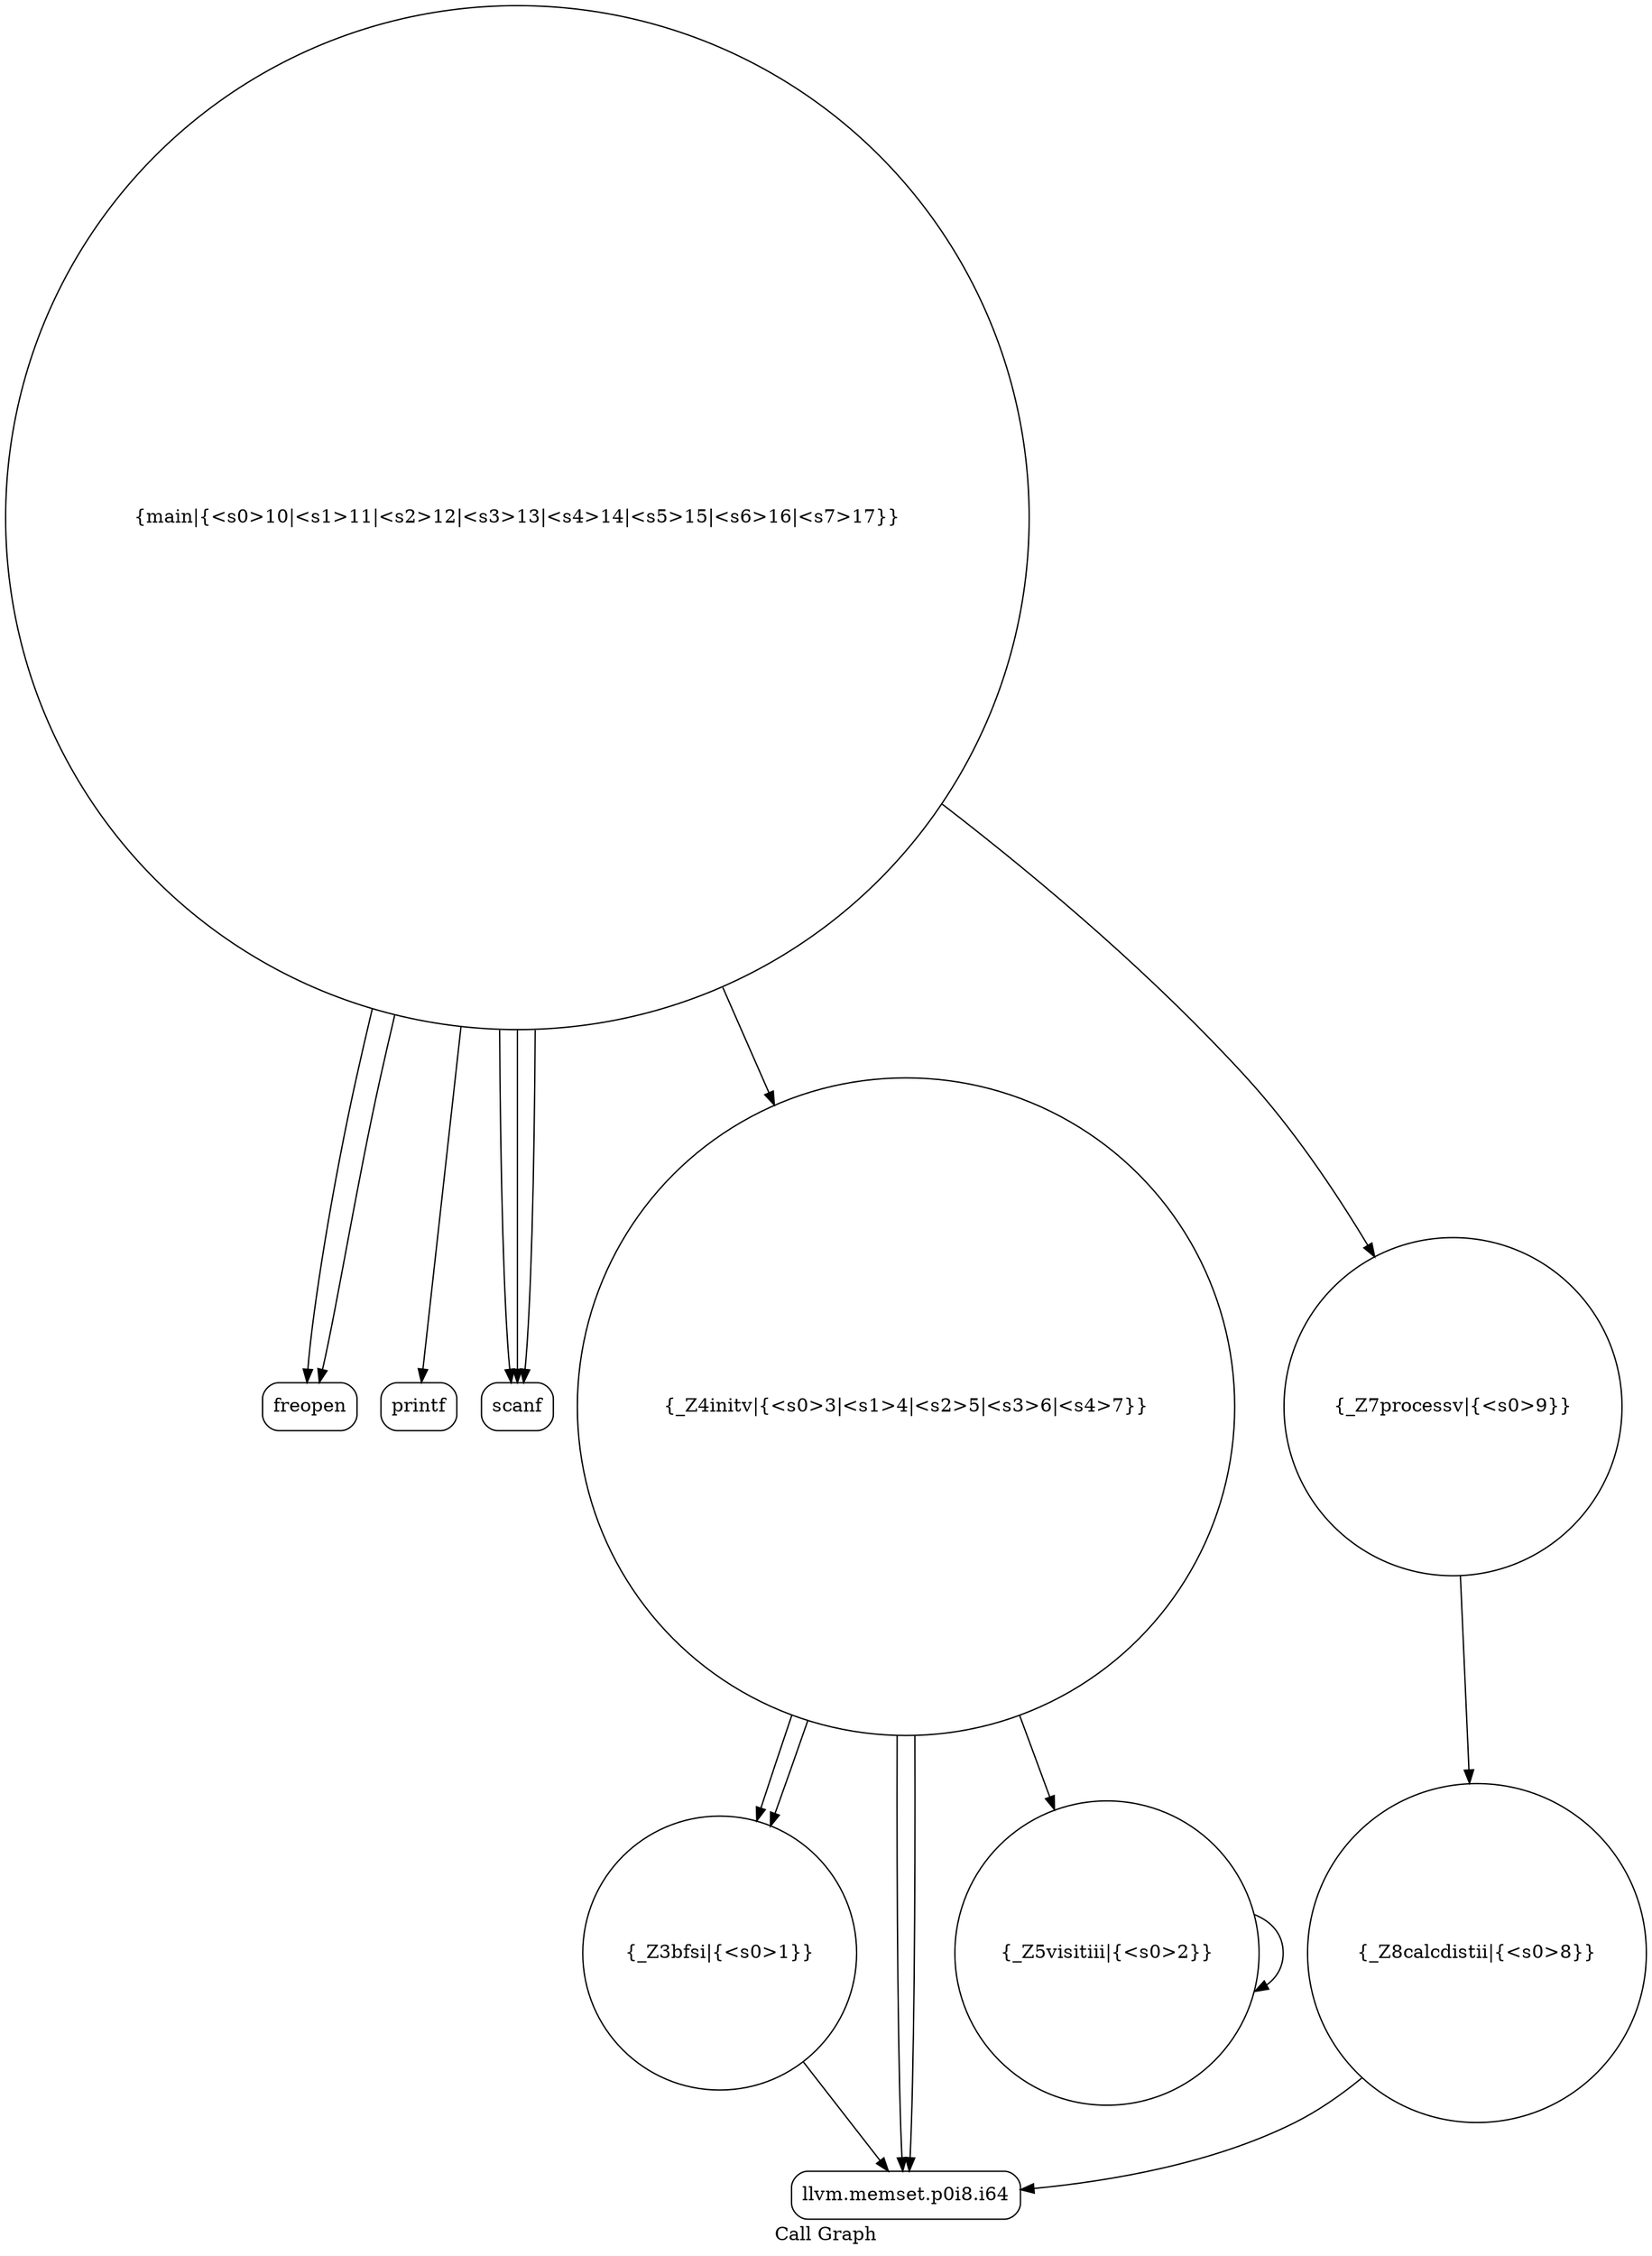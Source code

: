 digraph "Call Graph" {
	label="Call Graph";

	Node0x55627b404a10 [shape=record,shape=circle,label="{_Z3bfsi|{<s0>1}}"];
	Node0x55627b404a10:s0 -> Node0x55627b404ea0[color=black];
	Node0x55627b4051a0 [shape=record,shape=Mrecord,label="{freopen}"];
	Node0x55627b404f20 [shape=record,shape=circle,label="{_Z5visitiii|{<s0>2}}"];
	Node0x55627b404f20:s0 -> Node0x55627b404f20[color=black];
	Node0x55627b4052a0 [shape=record,shape=Mrecord,label="{printf}"];
	Node0x55627b405020 [shape=record,shape=circle,label="{_Z8calcdistii|{<s0>8}}"];
	Node0x55627b405020:s0 -> Node0x55627b404ea0[color=black];
	Node0x55627b405120 [shape=record,shape=circle,label="{main|{<s0>10|<s1>11|<s2>12|<s3>13|<s4>14|<s5>15|<s6>16|<s7>17}}"];
	Node0x55627b405120:s0 -> Node0x55627b4051a0[color=black];
	Node0x55627b405120:s1 -> Node0x55627b4051a0[color=black];
	Node0x55627b405120:s2 -> Node0x55627b405220[color=black];
	Node0x55627b405120:s3 -> Node0x55627b405220[color=black];
	Node0x55627b405120:s4 -> Node0x55627b405220[color=black];
	Node0x55627b405120:s5 -> Node0x55627b404fa0[color=black];
	Node0x55627b405120:s6 -> Node0x55627b4050a0[color=black];
	Node0x55627b405120:s7 -> Node0x55627b4052a0[color=black];
	Node0x55627b404ea0 [shape=record,shape=Mrecord,label="{llvm.memset.p0i8.i64}"];
	Node0x55627b405220 [shape=record,shape=Mrecord,label="{scanf}"];
	Node0x55627b404fa0 [shape=record,shape=circle,label="{_Z4initv|{<s0>3|<s1>4|<s2>5|<s3>6|<s4>7}}"];
	Node0x55627b404fa0:s0 -> Node0x55627b404ea0[color=black];
	Node0x55627b404fa0:s1 -> Node0x55627b404ea0[color=black];
	Node0x55627b404fa0:s2 -> Node0x55627b404a10[color=black];
	Node0x55627b404fa0:s3 -> Node0x55627b404a10[color=black];
	Node0x55627b404fa0:s4 -> Node0x55627b404f20[color=black];
	Node0x55627b4050a0 [shape=record,shape=circle,label="{_Z7processv|{<s0>9}}"];
	Node0x55627b4050a0:s0 -> Node0x55627b405020[color=black];
}
